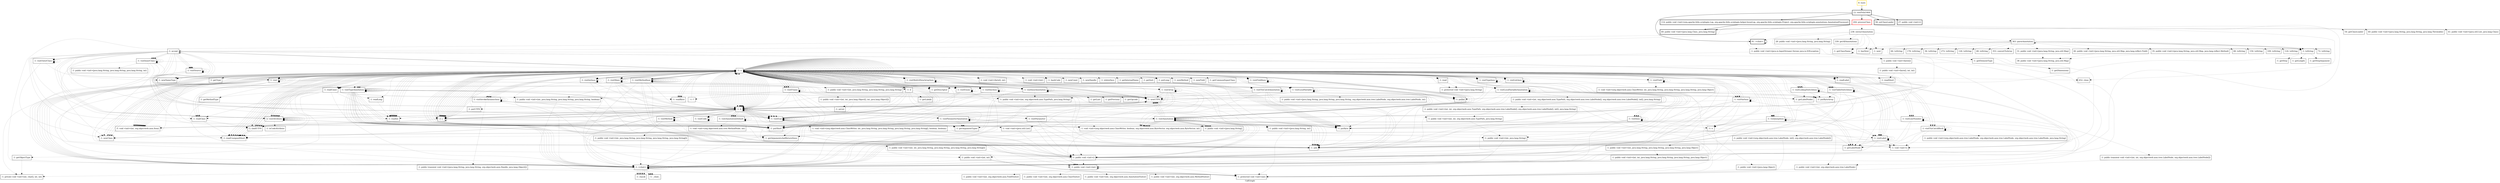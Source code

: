 digraph "CallGraph" {
    label="CallGraph";
node [shape=box];
"8: main" [color=gold] [style=bold]
"204: processClass" [color=red] [style=bold]
"12: testFelix5464" [style=bold]
"91: <clinit>" [style=bold]
"114: public void <init>(org.apache.felix.scrplugin.Log, org.apache.felix.scrplugin.helper.IssueLog, org.apache.felix.scrplugin.Project, org.apache.felix.scrplugin.annotations.AnnotationProcessor)" [style=bold]
"58: setClassLoader" [style=bold]
"27: public void <init>()" [style=bold]
"40: public void <init>(java.lang.String, java.lang.String, java.lang.Throwable)"
"41: public void <init>(java.util.List, java.lang.Class)"
"49: public void <init>(java.lang.Class, java.lang.String)" [style=bold]
"238: extractAnnotation"
"-1: accept"
"-1: public void <init>()"
"652: close"
"-1: public void <init>(java.io.InputStream) throws java.io.IOException"
"54: getClassLoader"
"-1: <clinit>"
"-1: <clinit>"
"28: public void <init>(java.lang.String, java.lang.String)"
"-1: hasNext"
"-1: next"
"-1: getClassName"
"363: parseAnnotation"
"339: getAllAnnotations"
"-1: getArgumentTypes"
"-1: accept"
"-1: public void <init>(int)"
"-1: a"
"-1: public void <init>(byte[])"
"-1: class$"
"-1: private void <init>(int, char[], int, int)"
"-1: _clinit_"
"-1: getDimensions"
"-1: getElementType"
"-1: add"
"31: public void <init>(java.lang.String, java.util.Map)"
"40: public void <init>(java.lang.String, java.util.Map, java.lang.reflect.Field)"
"35: public void <init>(java.lang.String, java.util.Map, java.lang.reflect.Method)"
"68: toString"
"150: toString"
"109: toString"
"124: toString"
"-1: toString"
"72: toString"
"-1: toString"
"66: toString"
"-1: toString"
"178: toString"
"36: toString"
"272: toString"
"126: toString"
"48: toString"
"-1: toString"
"353: convertToArray"
"-1: a"
"-1: visitEnd"
"-1: visitEnd"
"-1: visitEnd"
"-1: visitInnerClass"
"-1: visitInnerClass"
"-1: visitInnerClass"
"-1: visitAttribute"
"-1: visitAttribute"
"-1: visitAttribute"
"-1: visitTypeAnnotation"
"-1: visitTypeAnnotation"
"-1: visitTypeAnnotation"
"-1: visitAnnotation"
"-1: visitAnnotation"
"-1: visitAnnotation"
"-1: visitOuterClass"
"-1: visitOuterClass"
"-1: visitOuterClass"
"-1: visitSource"
"-1: visitSource"
"-1: visitSource"
"-1: visit"
"-1: visit"
"-1: b"
"-1: readUnsignedShort"
"-1: a"
"-1: readUTF8"
"-1: readClass"
"-1: a"
"-1: a"
"-1: readInt"
"-1: a"
"-1: a"
"-1: a"
"-1: void <init>()"
"-1: public void <init>(int)"
"-1: public void <init>(byte[], int, int)"
"38: public void <init>(java.lang.String, java.util.Map)"
"-1: getDescriptor"
"-1: getStepArgument"
"-1: getStep"
"-1: getLength"
"-1: public void <init>(java.lang.String, java.lang.String, java.lang.String, int)"
"-1: public void <init>()"
"-1: putShort"
"-1: newUTF8"
"-1: newClass"
"-1: a"
"-1: <clinit>"
"-1: public void <init>(int, org.objectweb.asm.TypePath, java.lang.String)"
"-1: <clinit>"
"-1: a"
"-1: void <init>(org.objectweb.asm.ClassWriter, boolean, org.objectweb.asm.ByteVector, org.objectweb.asm.ByteVector, int)"
"-1: public void <init>(java.lang.String)"
"-1: newNameType"
"-1: c"
"-1: visitEnd"
"-1: visitEnd"
"-1: visitEnd"
"-1: visitEnd"
"-1: visitEnd"
"-1: visitEnd"
"-1: visitCode"
"-1: visitCode"
"-1: visitCode"
"-1: visitAttribute"
"-1: visitAttribute"
"-1: visitAttribute"
"-1: visitTypeAnnotation"
"-1: visitTypeAnnotation"
"-1: visitTypeAnnotation"
"-1: visitAnnotation"
"-1: visitAnnotation"
"-1: visitAnnotation"
"-1: visitAnnotationDefault"
"-1: visitAnnotationDefault"
"-1: visitAnnotationDefault"
"-1: visitParameter"
"-1: visitParameter"
"-1: visitMethod"
"-1: visitMethod"
"-1: visitMethod"
"-1: a"
"-1: b"
"-1: a"
"-1: visitEnd"
"-1: visitEnd"
"-1: visitEnd"
"-1: visitAttribute"
"-1: visitAttribute"
"-1: visitAttribute"
"-1: visitTypeAnnotation"
"-1: visitTypeAnnotation"
"-1: visitTypeAnnotation"
"-1: visitAnnotation"
"-1: visitAnnotation"
"-1: visitAnnotation"
"-1: visitField"
"-1: visitField"
"-1: visitField"
"-1: readConst"
"-1: void <init>(byte[], int)"
"-1: readByte"
"-1: readLabel"
"-1: read"
"-1: protected void <init>(java.lang.String)"
"-1: public void <init>(int, org.objectweb.asm.ClassVisitor)"
"-1: readShort"
"-1: a"
"-1: a"
"-1: a"
"-1: void <init>(int, org.objectweb.asm.Item)"
"-1: putUTF8"
"-1: putByte"
"-1: b"
"-1: a"
"-1: b"
"-1: class$"
"-1: public void <init>(int, int, org.objectweb.asm.TypePath, java.lang.String)"
"-1: class$"
"-1: putByteArray"
"-1: putInt"
"-1: public void <init>(int)"
"-1: public void <init>(int, java.lang.String)"
"-1: a"
"-1: isCodeAttribute"
"-1: void <init>(java.util.List)"
"-1: void <init>(org.objectweb.asm.tree.MethodNode, int)"
"-1: public void <init>(java.lang.String, int)"
"-1: <clinit>"
"-1: public void <init>(int, java.lang.String, java.lang.String, java.lang.String, java.lang.String[])"
"-1: void <init>(org.objectweb.asm.ClassWriter, int, java.lang.String, java.lang.String, java.lang.String, java.lang.String[], boolean, boolean)"
"-1: <clinit>"
"-1: public void <init>()"
"-1: visitMaxs"
"-1: visitMaxs"
"-1: visitMaxs"
"-1: visitLocalVariableAnnotation"
"-1: visitLocalVariableAnnotation"
"-1: visitLocalVariableAnnotation"
"-1: visitLocalVariable"
"-1: visitLocalVariable"
"-1: visitLocalVariable"
"-1: visitLabel"
"-1: visitLabel"
"-1: visitLabel"
"-1: visitInsnAnnotation"
"-1: visitInsnAnnotation"
"-1: visitInsnAnnotation"
"-1: visitMultiANewArrayInsn"
"-1: visitMultiANewArrayInsn"
"-1: visitMultiANewArrayInsn"
"-1: visitIincInsn"
"-1: visitIincInsn"
"-1: visitIincInsn"
"-1: visitTypeInsn"
"-1: visitTypeInsn"
"-1: visitTypeInsn"
"-1: visitInvokeDynamicInsn"
"-1: visitInvokeDynamicInsn"
"-1: visitInvokeDynamicInsn"
"-1: visitMethodInsn"
"-1: visitMethodInsn"
"-1: visitMethodInsn"
"-1: visitFieldInsn"
"-1: visitFieldInsn"
"-1: visitFieldInsn"
"-1: visitLdcInsn"
"-1: visitLdcInsn"
"-1: visitLdcInsn"
"-1: visitIntInsn"
"-1: visitIntInsn"
"-1: visitIntInsn"
"-1: visitVarInsn"
"-1: visitVarInsn"
"-1: visitVarInsn"
"-1: visitLookupSwitchInsn"
"-1: visitLookupSwitchInsn"
"-1: visitLookupSwitchInsn"
"-1: visitTableSwitchInsn"
"-1: visitTableSwitchInsn"
"-1: visitTableSwitchInsn"
"-1: visitJumpInsn"
"-1: visitJumpInsn"
"-1: visitJumpInsn"
"-1: visitInsn"
"-1: visitInsn"
"-1: visitInsn"
"-1: visitFrame"
"-1: visitFrame"
"-1: visitFrame"
"-1: visitLineNumber"
"-1: visitLineNumber"
"-1: visitLineNumber"
"-1: visitTryCatchBlock"
"-1: visitTryCatchBlock"
"-1: visitTryCatchBlock"
"-1: a"
"-1: a"
"-1: a"
"-1: visitParameterAnnotation"
"-1: visitParameterAnnotation"
"-1: visitParameterAnnotation"
"-1: visitArray"
"-1: visitArray"
"-1: visitArray"
"-1: visit"
"-1: visit"
"-1: visit"
"-1: visitAnnotation"
"-1: visitAnnotation"
"-1: visitAnnotation"
"-1: visitEnum"
"-1: visitEnum"
"-1: visitEnum"
"-1: readLong"
"-1: getType"
"-1: <clinit>"
"-1: public void <init>(int, java.lang.String, java.lang.String, java.lang.String, java.lang.Object)"
"-1: void <init>(org.objectweb.asm.ClassWriter, int, java.lang.String, java.lang.String, java.lang.String, java.lang.Object)"
"-1: public void <init>(int, java.lang.String, java.lang.String, java.lang.String, boolean)"
"-1: getObjectType"
"-1: getMethodType"
"-1: a"
"-1: public void <init>(int, org.objectweb.asm.AnnotationVisitor)"
"-1: a"
"-1: class$"
"-1: public void <init>(int, int, java.lang.String, java.lang.String, java.lang.String, java.lang.String[])"
"-1: public void <init>(int)"
"-1: getArgumentsAndReturnSizes"
"-1: _clinit_"
"-1: b"
"-1: void <init>()"
"-1: c"
"-1: a"
"-1: a"
"-1: a"
"-1: b"
"-1: a"
"-1: b"
"-1: d"
"-1: a"
"-1: getLabelNodes"
"-1: public void <init>(int, org.objectweb.asm.TypePath, org.objectweb.asm.tree.LabelNode[], org.objectweb.asm.tree.LabelNode[], int[], java.lang.String)"
"-1: getLabelNode"
"-1: public void <init>(java.lang.String, java.lang.String, java.lang.String, org.objectweb.asm.tree.LabelNode, org.objectweb.asm.tree.LabelNode, int)"
"-1: <clinit>"
"-1: void <init>()"
"-1: a"
"-1: a"
"-1: add"
"-1: getPrevious"
"-1: getOpcode"
"-1: getLast"
"-1: a"
"-1: public void <init>(java.lang.String, int)"
"-1: a"
"-1: public void <init>(int, int)"
"-1: public void <init>(int, java.lang.String)"
"-1: a"
"-1: public transient void <init>(java.lang.String, java.lang.String, org.objectweb.asm.Handle, java.lang.Object[])"
"-1: visitMethodInsn"
"-1: visitMethodInsn"
"-1: a"
"-1: public void <init>(int, java.lang.String, java.lang.String, java.lang.String, boolean)"
"-1: a"
"-1: public void <init>(int, java.lang.String, java.lang.String, java.lang.String)"
"-1: a"
"-1: public void <init>(java.lang.Object)"
"-1: public void <init>(int, int)"
"-1: e"
"-1: public void <init>(int, int)"
"-1: a"
"-1: a"
"-1: public void <init>(org.objectweb.asm.tree.LabelNode, int[], org.objectweb.asm.tree.LabelNode[])"
"-1: public transient void <init>(int, int, org.objectweb.asm.tree.LabelNode, org.objectweb.asm.tree.LabelNode[])"
"-1: public void <init>(int, org.objectweb.asm.tree.LabelNode)"
"-1: public void <init>(int)"
"-1: a"
"-1: a"
"-1: f"
"-1: getLabelNodes"
"-1: public void <init>(int, int, java.lang.Object[], int, java.lang.Object[])"
"-1: public void <init>(int, org.objectweb.asm.tree.LabelNode)"
"-1: void <init>()"
"-1: public void <init>(org.objectweb.asm.tree.LabelNode, org.objectweb.asm.tree.LabelNode, org.objectweb.asm.tree.LabelNode, java.lang.String)"
"-1: a"
"-1: <clinit>"
"-1: visitTryCatchAnnotation"
"-1: visitTryCatchAnnotation"
"-1: visitTryCatchAnnotation"
"-1: a"
"-1: a"
"-1: a"
"-1: a"
"-1: class$"
"-1: public void <init>(int, int, java.lang.String, java.lang.String, java.lang.String, java.lang.Object)"
"-1: public void <init>(int)"
"-1: public void <init>()"
"-1: public void <init>(int, org.objectweb.asm.MethodVisitor)"
"-1: a"
"-1: a"
"-1: a"
"-1: c"
"-1: a"
"-1: a"
"-1: b"
"-1: c"
"-1: getLabels"
"-1: public void <init>(int)"
"-1: c"
"-1: b"
"-1: a"
"-1: a"
"-1: a"
"-1: a"
"-1: public void <init>(int, int, org.objectweb.asm.TypePath, org.objectweb.asm.tree.LabelNode[], org.objectweb.asm.tree.LabelNode[], int[], java.lang.String)"
"-1: public void <init>()"
"-1: _clinit_"
"-1: a"
"-1: c"
"-1: b"
"-1: a"
"-1: a"
"-1: d"
"-1: a"
"-1: a"
"-1: protected void <init>(int)"
"-1: a"
"-1: a"
"-1: void <init>(int)"
"-1: hashCode"
"-1: hashCode"
"-1: newConst"
"-1: newHandle"
"-1: isInterface"
"-1: public void <init>(int, java.lang.String, java.lang.String, java.lang.String)"
"-1: getInternalName"
"-1: getSort"
"-1: a"
"-1: c"
"-1: b"
"-1: a"
"-1: asList"
"-1: a"
"-1: putLong"
"-1: a"
"-1: a"
"-1: a"
"-1: public void <init>(int, org.objectweb.asm.FieldVisitor)"
"-1: a"
"-1: a"
"-1: b"
"-1: newMethod"
"-1: newField"
"-1: getCommonSuperClass"
"8: main"->"12: testFelix5464";

"12: testFelix5464"->"91: <clinit>";

"12: testFelix5464"->"204: processClass";

"12: testFelix5464"->"114: public void <init>(org.apache.felix.scrplugin.Log, org.apache.felix.scrplugin.helper.IssueLog, org.apache.felix.scrplugin.Project, org.apache.felix.scrplugin.annotations.AnnotationProcessor)";

"12: testFelix5464"->"58: setClassLoader";

"12: testFelix5464"->"27: public void <init>()";

"91: <clinit>"->"91: <clinit>";

"204: processClass"->"40: public void <init>(java.lang.String, java.lang.String, java.lang.Throwable)" [style=dotted];

"204: processClass"->"41: public void <init>(java.util.List, java.lang.Class)" [style=dotted];

"204: processClass"->"49: public void <init>(java.lang.Class, java.lang.String)";

"204: processClass"->"238: extractAnnotation" [style=dotted];

"204: processClass"->"-1: accept" [style=dotted];

"204: processClass"->"-1: public void <init>()" [style=dotted];

"204: processClass"->"652: close" [style=dotted];

"204: processClass"->"-1: public void <init>(java.io.InputStream) throws java.io.IOException" [style=dotted];

"204: processClass"->"54: getClassLoader" [style=dotted];

"204: processClass"->"-1: <clinit>" [style=dotted];

"114: public void <init>(org.apache.felix.scrplugin.Log, org.apache.felix.scrplugin.helper.IssueLog, org.apache.felix.scrplugin.Project, org.apache.felix.scrplugin.annotations.AnnotationProcessor)"->"49: public void <init>(java.lang.Class, java.lang.String)";

"238: extractAnnotation"->"-1: <clinit>" [style=dotted];

"238: extractAnnotation"->"28: public void <init>(java.lang.String, java.lang.String)" [style=dotted];

"238: extractAnnotation"->"-1: hasNext" [style=dotted];

"238: extractAnnotation"->"-1: next" [style=dotted];

"238: extractAnnotation"->"-1: getClassName" [style=dotted];

"238: extractAnnotation"->"363: parseAnnotation" [style=dotted];

"238: extractAnnotation"->"339: getAllAnnotations" [style=dotted];

"238: extractAnnotation"->"91: <clinit>" [style=dotted];

"238: extractAnnotation"->"-1: getArgumentTypes" [style=dotted];

"-1: accept"->"-1: accept" [style=dotted];

"-1: public void <init>()"->"-1: <clinit>" [style=dotted];

"-1: public void <init>()"->"-1: public void <init>(int)" [style=dotted];

"-1: public void <init>(java.io.InputStream) throws java.io.IOException"->"-1: a" [style=dotted];

"-1: public void <init>(java.io.InputStream) throws java.io.IOException"->"-1: public void <init>(byte[])" [style=dotted];

"-1: <clinit>"->"-1: <clinit>" [style=dotted];

"-1: <clinit>"->"-1: class$" [style=dotted];

"-1: <clinit>"->"-1: <clinit>" [style=dotted];

"-1: <clinit>"->"-1: private void <init>(int, char[], int, int)" [style=dotted];

"-1: <clinit>"->"-1: _clinit_" [style=dotted];

"-1: getClassName"->"-1: getClassName" [style=dotted];

"-1: getClassName"->"-1: getDimensions" [style=dotted];

"-1: getClassName"->"-1: getElementType" [style=dotted];

"363: parseAnnotation"->"-1: add" [style=dotted];

"363: parseAnnotation"->"31: public void <init>(java.lang.String, java.util.Map)" [style=dotted];

"363: parseAnnotation"->"40: public void <init>(java.lang.String, java.util.Map, java.lang.reflect.Field)" [style=dotted];

"363: parseAnnotation"->"35: public void <init>(java.lang.String, java.util.Map, java.lang.reflect.Method)" [style=dotted];

"363: parseAnnotation"->"68: toString" [style=dotted];

"363: parseAnnotation"->"150: toString" [style=dotted];

"363: parseAnnotation"->"109: toString" [style=dotted];

"363: parseAnnotation"->"124: toString" [style=dotted];

"363: parseAnnotation"->"-1: toString" [style=dotted];

"363: parseAnnotation"->"72: toString" [style=dotted];

"363: parseAnnotation"->"-1: toString" [style=dotted];

"363: parseAnnotation"->"66: toString" [style=dotted];

"363: parseAnnotation"->"-1: toString" [style=dotted];

"363: parseAnnotation"->"178: toString" [style=dotted];

"363: parseAnnotation"->"36: toString" [style=dotted];

"363: parseAnnotation"->"272: toString" [style=dotted];

"363: parseAnnotation"->"126: toString" [style=dotted];

"363: parseAnnotation"->"48: toString" [style=dotted];

"363: parseAnnotation"->"-1: toString" [style=dotted];

"363: parseAnnotation"->"353: convertToArray" [style=dotted];

"363: parseAnnotation"->"363: parseAnnotation" [style=dotted];

"363: parseAnnotation"->"-1: hasNext" [style=dotted];

"363: parseAnnotation"->"-1: next" [style=dotted];

"363: parseAnnotation"->"-1: getClassName" [style=dotted];

"-1: getArgumentTypes"->"-1: <clinit>" [style=dotted];

"-1: getArgumentTypes"->"-1: a" [style=dotted];

"-1: accept"->"-1: visitEnd" [style=dotted];

"-1: accept"->"-1: visitEnd" [style=dotted];

"-1: accept"->"-1: visitEnd" [style=dotted];

"-1: accept"->"-1: visitInnerClass" [style=dotted];

"-1: accept"->"-1: visitInnerClass" [style=dotted];

"-1: accept"->"-1: visitInnerClass" [style=dotted];

"-1: accept"->"-1: visitAttribute" [style=dotted];

"-1: accept"->"-1: visitAttribute" [style=dotted];

"-1: accept"->"-1: visitAttribute" [style=dotted];

"-1: accept"->"-1: visitTypeAnnotation" [style=dotted];

"-1: accept"->"-1: visitTypeAnnotation" [style=dotted];

"-1: accept"->"-1: visitTypeAnnotation" [style=dotted];

"-1: accept"->"-1: visitAnnotation" [style=dotted];

"-1: accept"->"-1: visitAnnotation" [style=dotted];

"-1: accept"->"-1: visitAnnotation" [style=dotted];

"-1: accept"->"-1: visitOuterClass" [style=dotted];

"-1: accept"->"-1: visitOuterClass" [style=dotted];

"-1: accept"->"-1: visitOuterClass" [style=dotted];

"-1: accept"->"-1: visitSource" [style=dotted];

"-1: accept"->"-1: visitSource" [style=dotted];

"-1: accept"->"-1: visitSource" [style=dotted];

"-1: accept"->"-1: visit" [style=dotted];

"-1: accept"->"-1: visit" [style=dotted];

"-1: accept"->"-1: b" [style=dotted];

"-1: accept"->"-1: readUnsignedShort" [style=dotted];

"-1: accept"->"-1: a" [style=dotted];

"-1: accept"->"-1: readUTF8" [style=dotted];

"-1: accept"->"-1: readClass" [style=dotted];

"-1: accept"->"-1: a" [style=dotted];

"-1: accept"->"-1: a" [style=dotted];

"-1: accept"->"-1: readInt" [style=dotted];

"-1: accept"->"-1: a" [style=dotted];

"-1: accept"->"-1: a" [style=dotted];

"-1: accept"->"-1: a" [style=dotted];

"-1: accept"->"-1: void <init>()" [style=dotted];

"-1: public void <init>(int)"->"-1: public void <init>(int)" [style=dotted];

"-1: a"->"652: close" [style=dotted];

"-1: public void <init>(byte[])"->"-1: public void <init>(byte[], int, int)" [style=dotted];

"-1: getElementType"->"-1: <clinit>" [style=dotted];

"-1: getElementType"->"-1: getDimensions" [style=dotted];

"-1: getElementType"->"-1: a" [style=dotted];

"31: public void <init>(java.lang.String, java.util.Map)"->"38: public void <init>(java.lang.String, java.util.Map)" [style=dotted];

"40: public void <init>(java.lang.String, java.util.Map, java.lang.reflect.Field)"->"38: public void <init>(java.lang.String, java.util.Map)" [style=dotted];

"35: public void <init>(java.lang.String, java.util.Map, java.lang.reflect.Method)"->"38: public void <init>(java.lang.String, java.util.Map)" [style=dotted];

"-1: toString"->"-1: getDescriptor" [style=dotted];

"-1: toString"->"-1: getStepArgument" [style=dotted];

"-1: toString"->"-1: getStep" [style=dotted];

"-1: toString"->"-1: getLength" [style=dotted];

"-1: a"->"-1: <clinit>" [style=dotted];

"-1: a"->"-1: private void <init>(int, char[], int, int)" [style=dotted];

"-1: visitEnd"->"-1: visitEnd" [style=dotted];

"-1: visitEnd"->"-1: visitEnd" [style=dotted];

"-1: visitEnd"->"-1: visitEnd" [style=dotted];

"-1: visitInnerClass"->"-1: public void <init>(java.lang.String, java.lang.String, java.lang.String, int)" [style=dotted];

"-1: visitInnerClass"->"-1: add" [style=dotted];

"-1: visitInnerClass"->"-1: visitInnerClass" [style=dotted];

"-1: visitInnerClass"->"-1: visitInnerClass" [style=dotted];

"-1: visitInnerClass"->"-1: visitInnerClass" [style=dotted];

"-1: visitInnerClass"->"-1: public void <init>()" [style=dotted];

"-1: visitInnerClass"->"-1: putShort" [style=dotted];

"-1: visitInnerClass"->"-1: newUTF8" [style=dotted];

"-1: visitInnerClass"->"-1: newClass" [style=dotted];

"-1: visitInnerClass"->"-1: a" [style=dotted];

"-1: visitAttribute"->"-1: add" [style=dotted];

"-1: visitAttribute"->"-1: visitAttribute" [style=dotted];

"-1: visitAttribute"->"-1: visitAttribute" [style=dotted];

"-1: visitAttribute"->"-1: visitAttribute" [style=dotted];

"-1: visitTypeAnnotation"->"-1: <clinit>" [style=dotted];

"-1: visitTypeAnnotation"->"-1: add" [style=dotted];

"-1: visitTypeAnnotation"->"-1: public void <init>(int, org.objectweb.asm.TypePath, java.lang.String)" [style=dotted];

"-1: visitTypeAnnotation"->"-1: <clinit>" [style=dotted];

"-1: visitTypeAnnotation"->"-1: visitTypeAnnotation" [style=dotted];

"-1: visitTypeAnnotation"->"-1: visitTypeAnnotation" [style=dotted];

"-1: visitTypeAnnotation"->"-1: visitTypeAnnotation" [style=dotted];

"-1: visitTypeAnnotation"->"-1: a" [style=dotted];

"-1: visitTypeAnnotation"->"-1: void <init>(org.objectweb.asm.ClassWriter, boolean, org.objectweb.asm.ByteVector, org.objectweb.asm.ByteVector, int)" [style=dotted];

"-1: visitTypeAnnotation"->"-1: putShort" [style=dotted];

"-1: visitTypeAnnotation"->"-1: newUTF8" [style=dotted];

"-1: visitTypeAnnotation"->"-1: public void <init>()" [style=dotted];

"-1: visitAnnotation"->"-1: <clinit>" [style=dotted];

"-1: visitAnnotation"->"-1: add" [style=dotted];

"-1: visitAnnotation"->"-1: public void <init>(java.lang.String)" [style=dotted];

"-1: visitAnnotation"->"-1: visitAnnotation" [style=dotted];

"-1: visitAnnotation"->"-1: visitAnnotation" [style=dotted];

"-1: visitAnnotation"->"-1: visitAnnotation" [style=dotted];

"-1: visitAnnotation"->"-1: public void <init>()" [style=dotted];

"-1: visitAnnotation"->"-1: void <init>(org.objectweb.asm.ClassWriter, boolean, org.objectweb.asm.ByteVector, org.objectweb.asm.ByteVector, int)" [style=dotted];

"-1: visitAnnotation"->"-1: putShort" [style=dotted];

"-1: visitAnnotation"->"-1: newUTF8" [style=dotted];

"-1: visitOuterClass"->"-1: visitOuterClass" [style=dotted];

"-1: visitOuterClass"->"-1: visitOuterClass" [style=dotted];

"-1: visitOuterClass"->"-1: visitOuterClass" [style=dotted];

"-1: visitOuterClass"->"-1: newClass" [style=dotted];

"-1: visitOuterClass"->"-1: newNameType" [style=dotted];

"-1: visitSource"->"-1: visitSource" [style=dotted];

"-1: visitSource"->"-1: visitSource" [style=dotted];

"-1: visitSource"->"-1: visitSource" [style=dotted];

"-1: visitSource"->"-1: newUTF8" [style=dotted];

"-1: visitSource"->"-1: c" [style=dotted];

"-1: visitSource"->"-1: public void <init>()" [style=dotted];

"-1: visit"->"-1: newClass" [style=dotted];

"-1: visit"->"-1: newUTF8" [style=dotted];

"-1: b"->"-1: visitEnd" [style=dotted];

"-1: b"->"-1: visitEnd" [style=dotted];

"-1: b"->"-1: visitEnd" [style=dotted];

"-1: b"->"-1: visitEnd" [style=dotted];

"-1: b"->"-1: visitEnd" [style=dotted];

"-1: b"->"-1: visitEnd" [style=dotted];

"-1: b"->"-1: visitCode" [style=dotted];

"-1: b"->"-1: visitCode" [style=dotted];

"-1: b"->"-1: visitCode" [style=dotted];

"-1: b"->"-1: visitAttribute" [style=dotted];

"-1: b"->"-1: visitAttribute" [style=dotted];

"-1: b"->"-1: visitAttribute" [style=dotted];

"-1: b"->"-1: visitTypeAnnotation" [style=dotted];

"-1: b"->"-1: visitTypeAnnotation" [style=dotted];

"-1: b"->"-1: visitTypeAnnotation" [style=dotted];

"-1: b"->"-1: visitAnnotation" [style=dotted];

"-1: b"->"-1: visitAnnotation" [style=dotted];

"-1: b"->"-1: visitAnnotation" [style=dotted];

"-1: b"->"-1: visitAnnotationDefault" [style=dotted];

"-1: b"->"-1: visitAnnotationDefault" [style=dotted];

"-1: b"->"-1: visitAnnotationDefault" [style=dotted];

"-1: b"->"-1: visitParameter" [style=dotted];

"-1: b"->"-1: visitParameter" [style=dotted];

"-1: b"->"-1: visitMethod" [style=dotted];

"-1: b"->"-1: visitMethod" [style=dotted];

"-1: b"->"-1: visitMethod" [style=dotted];

"-1: b"->"-1: a" [style=dotted];

"-1: b"->"-1: b" [style=dotted];

"-1: b"->"-1: a" [style=dotted];

"-1: b"->"-1: readUTF8" [style=dotted];

"-1: b"->"-1: a" [style=dotted];

"-1: b"->"-1: readUnsignedShort" [style=dotted];

"-1: b"->"-1: a" [style=dotted];

"-1: b"->"-1: readInt" [style=dotted];

"-1: b"->"-1: a" [style=dotted];

"-1: b"->"-1: readClass" [style=dotted];

"-1: a"->"-1: readUnsignedShort" [style=dotted];

"-1: a"->"-1: visitEnd" [style=dotted];

"-1: a"->"-1: visitEnd" [style=dotted];

"-1: a"->"-1: visitEnd" [style=dotted];

"-1: a"->"-1: visitAttribute" [style=dotted];

"-1: a"->"-1: visitAttribute" [style=dotted];

"-1: a"->"-1: visitAttribute" [style=dotted];

"-1: a"->"-1: visitTypeAnnotation" [style=dotted];

"-1: a"->"-1: visitTypeAnnotation" [style=dotted];

"-1: a"->"-1: visitTypeAnnotation" [style=dotted];

"-1: a"->"-1: visitAnnotation" [style=dotted];

"-1: a"->"-1: visitAnnotation" [style=dotted];

"-1: a"->"-1: visitAnnotation" [style=dotted];

"-1: a"->"-1: visitField" [style=dotted];

"-1: a"->"-1: visitField" [style=dotted];

"-1: a"->"-1: visitField" [style=dotted];

"-1: a"->"-1: a" [style=dotted];

"-1: a"->"-1: readUTF8" [style=dotted];

"-1: a"->"-1: a" [style=dotted];

"-1: a"->"-1: readInt" [style=dotted];

"-1: a"->"-1: a" [style=dotted];

"-1: a"->"-1: readConst" [style=dotted];

"-1: readUTF8"->"-1: readUnsignedShort" [style=dotted];

"-1: readUTF8"->"-1: a" [style=dotted];

"-1: readClass"->"-1: readUnsignedShort" [style=dotted];

"-1: readClass"->"-1: readUTF8" [style=dotted];

"-1: a"->"-1: readUnsignedShort" [style=dotted];

"-1: a"->"-1: visitEnd" [style=dotted];

"-1: a"->"-1: visitEnd" [style=dotted];

"-1: a"->"-1: a" [style=dotted];

"-1: a"->"-1: readUTF8" [style=dotted];

"-1: a"->"-1: readInt" [style=dotted];

"-1: a"->"-1: void <init>(byte[], int)" [style=dotted];

"-1: a"->"-1: readByte" [style=dotted];

"-1: a"->"-1: readUnsignedShort" [style=dotted];

"-1: a"->"-1: readLabel" [style=dotted];

"-1: a"->"-1: read" [style=dotted];

"-1: a"->"-1: protected void <init>(java.lang.String)" [style=dotted];

"-1: a"->"-1: readUnsignedShort" [style=dotted];

"-1: a"->"-1: readInt" [style=dotted];

"-1: public void <init>(int)"->"-1: public void <init>(int, org.objectweb.asm.ClassVisitor)" [style=dotted];

"-1: public void <init>(byte[], int, int)"->"-1: readUnsignedShort" [style=dotted];

"-1: public void <init>(byte[], int, int)"->"-1: readShort" [style=dotted];

"-1: getDescriptor"->"-1: a" [style=dotted];

"-1: putShort"->"-1: a" [style=dotted];

"-1: newUTF8"->"-1: a" [style=dotted];

"-1: newUTF8"->"-1: void <init>(int, org.objectweb.asm.Item)" [style=dotted];

"-1: newUTF8"->"-1: putUTF8" [style=dotted];

"-1: newUTF8"->"-1: putByte" [style=dotted];

"-1: newUTF8"->"-1: b" [style=dotted];

"-1: newUTF8"->"-1: a" [style=dotted];

"-1: newClass"->"-1: a" [style=dotted];

"-1: a"->"-1: a" [style=dotted];

"-1: a"->"-1: void <init>(int, org.objectweb.asm.Item)" [style=dotted];

"-1: a"->"-1: b" [style=dotted];

"-1: a"->"-1: b" [style=dotted];

"-1: a"->"-1: newUTF8" [style=dotted];

"-1: a"->"-1: a" [style=dotted];

"-1: <clinit>"->"-1: <clinit>" [style=dotted];

"-1: <clinit>"->"-1: <clinit>" [style=dotted];

"-1: <clinit>"->"-1: class$" [style=dotted];

"-1: public void <init>(int, org.objectweb.asm.TypePath, java.lang.String)"->"-1: <clinit>" [style=dotted];

"-1: public void <init>(int, org.objectweb.asm.TypePath, java.lang.String)"->"-1: public void <init>(int, int, org.objectweb.asm.TypePath, java.lang.String)" [style=dotted];

"-1: public void <init>(int, org.objectweb.asm.TypePath, java.lang.String)"->"-1: <clinit>" [style=dotted];

"-1: <clinit>"->"-1: <clinit>" [style=dotted];

"-1: <clinit>"->"-1: class$" [style=dotted];

"-1: a"->"-1: putShort" [style=dotted];

"-1: a"->"-1: putByteArray" [style=dotted];

"-1: a"->"-1: putByte" [style=dotted];

"-1: a"->"-1: b" [style=dotted];

"-1: a"->"-1: putInt" [style=dotted];

"-1: void <init>(org.objectweb.asm.ClassWriter, boolean, org.objectweb.asm.ByteVector, org.objectweb.asm.ByteVector, int)"->"-1: public void <init>(int)" [style=dotted];

"-1: public void <init>(java.lang.String)"->"-1: <clinit>" [style=dotted];

"-1: public void <init>(java.lang.String)"->"-1: public void <init>(int, java.lang.String)" [style=dotted];

"-1: newNameType"->"-1: a" [style=dotted];

"-1: c"->"-1: a" [style=dotted];

"-1: visitEnd"->"-1: visitEnd" [style=dotted];

"-1: visitEnd"->"-1: visitEnd" [style=dotted];

"-1: visitEnd"->"-1: visitEnd" [style=dotted];

"-1: visitEnd"->"-1: visitEnd" [style=dotted];

"-1: visitEnd"->"-1: visitEnd" [style=dotted];

"-1: visitEnd"->"-1: visitEnd" [style=dotted];

"-1: visitCode"->"-1: visitCode" [style=dotted];

"-1: visitCode"->"-1: visitCode" [style=dotted];

"-1: visitCode"->"-1: visitCode" [style=dotted];

"-1: visitAttribute"->"-1: visitAttribute" [style=dotted];

"-1: visitAttribute"->"-1: visitAttribute" [style=dotted];

"-1: visitAttribute"->"-1: visitAttribute" [style=dotted];

"-1: visitAttribute"->"-1: isCodeAttribute" [style=dotted];

"-1: visitAttribute"->"-1: add" [style=dotted];

"-1: visitTypeAnnotation"->"-1: visitTypeAnnotation" [style=dotted];

"-1: visitTypeAnnotation"->"-1: visitTypeAnnotation" [style=dotted];

"-1: visitTypeAnnotation"->"-1: visitTypeAnnotation" [style=dotted];

"-1: visitTypeAnnotation"->"-1: a" [style=dotted];

"-1: visitTypeAnnotation"->"-1: void <init>(org.objectweb.asm.ClassWriter, boolean, org.objectweb.asm.ByteVector, org.objectweb.asm.ByteVector, int)" [style=dotted];

"-1: visitTypeAnnotation"->"-1: putShort" [style=dotted];

"-1: visitTypeAnnotation"->"-1: newUTF8" [style=dotted];

"-1: visitTypeAnnotation"->"-1: public void <init>()" [style=dotted];

"-1: visitTypeAnnotation"->"-1: <clinit>" [style=dotted];

"-1: visitTypeAnnotation"->"-1: add" [style=dotted];

"-1: visitTypeAnnotation"->"-1: public void <init>(int, org.objectweb.asm.TypePath, java.lang.String)" [style=dotted];

"-1: visitTypeAnnotation"->"-1: <clinit>" [style=dotted];

"-1: visitAnnotation"->"-1: visitAnnotation" [style=dotted];

"-1: visitAnnotation"->"-1: visitAnnotation" [style=dotted];

"-1: visitAnnotation"->"-1: visitAnnotation" [style=dotted];

"-1: visitAnnotation"->"-1: public void <init>()" [style=dotted];

"-1: visitAnnotation"->"-1: void <init>(org.objectweb.asm.ClassWriter, boolean, org.objectweb.asm.ByteVector, org.objectweb.asm.ByteVector, int)" [style=dotted];

"-1: visitAnnotation"->"-1: putShort" [style=dotted];

"-1: visitAnnotation"->"-1: newUTF8" [style=dotted];

"-1: visitAnnotation"->"-1: <clinit>" [style=dotted];

"-1: visitAnnotation"->"-1: add" [style=dotted];

"-1: visitAnnotation"->"-1: public void <init>(java.lang.String)" [style=dotted];

"-1: visitAnnotationDefault"->"-1: visitAnnotationDefault" [style=dotted];

"-1: visitAnnotationDefault"->"-1: visitAnnotationDefault" [style=dotted];

"-1: visitAnnotationDefault"->"-1: visitAnnotationDefault" [style=dotted];

"-1: visitAnnotationDefault"->"-1: public void <init>()" [style=dotted];

"-1: visitAnnotationDefault"->"-1: void <init>(org.objectweb.asm.ClassWriter, boolean, org.objectweb.asm.ByteVector, org.objectweb.asm.ByteVector, int)" [style=dotted];

"-1: visitAnnotationDefault"->"-1: <clinit>" [style=dotted];

"-1: visitAnnotationDefault"->"-1: void <init>(java.util.List)" [style=dotted];

"-1: visitAnnotationDefault"->"-1: void <init>(org.objectweb.asm.tree.MethodNode, int)" [style=dotted];

"-1: visitParameter"->"-1: add" [style=dotted];

"-1: visitParameter"->"-1: public void <init>(java.lang.String, int)" [style=dotted];

"-1: visitParameter"->"-1: public void <init>()" [style=dotted];

"-1: visitParameter"->"-1: putShort" [style=dotted];

"-1: visitParameter"->"-1: newUTF8" [style=dotted];

"-1: visitMethod"->"-1: <clinit>" [style=dotted];

"-1: visitMethod"->"-1: add" [style=dotted];

"-1: visitMethod"->"-1: public void <init>(int, java.lang.String, java.lang.String, java.lang.String, java.lang.String[])" [style=dotted];

"-1: visitMethod"->"-1: visitMethod" [style=dotted];

"-1: visitMethod"->"-1: visitMethod" [style=dotted];

"-1: visitMethod"->"-1: visitMethod" [style=dotted];

"-1: visitMethod"->"-1: void <init>(org.objectweb.asm.ClassWriter, int, java.lang.String, java.lang.String, java.lang.String, java.lang.String[], boolean, boolean)" [style=dotted];

"-1: a"->"-1: <clinit>" [style=dotted];

"-1: a"->"-1: read" [style=dotted];

"-1: a"->"-1: public void <init>()" [style=dotted];

"-1: a"->"-1: visitMaxs" [style=dotted];

"-1: a"->"-1: visitMaxs" [style=dotted];

"-1: a"->"-1: visitMaxs" [style=dotted];

"-1: a"->"-1: visitAttribute" [style=dotted];

"-1: a"->"-1: visitAttribute" [style=dotted];

"-1: a"->"-1: visitAttribute" [style=dotted];

"-1: a"->"-1: visitLocalVariableAnnotation" [style=dotted];

"-1: a"->"-1: visitLocalVariableAnnotation" [style=dotted];

"-1: a"->"-1: visitLocalVariableAnnotation" [style=dotted];

"-1: a"->"-1: visitLocalVariable" [style=dotted];

"-1: a"->"-1: visitLocalVariable" [style=dotted];

"-1: a"->"-1: visitLocalVariable" [style=dotted];

"-1: a"->"-1: visitLabel" [style=dotted];

"-1: a"->"-1: visitLabel" [style=dotted];

"-1: a"->"-1: visitLabel" [style=dotted];

"-1: a"->"-1: visitInsnAnnotation" [style=dotted];

"-1: a"->"-1: visitInsnAnnotation" [style=dotted];

"-1: a"->"-1: visitInsnAnnotation" [style=dotted];

"-1: a"->"-1: visitMultiANewArrayInsn" [style=dotted];

"-1: a"->"-1: visitMultiANewArrayInsn" [style=dotted];

"-1: a"->"-1: visitMultiANewArrayInsn" [style=dotted];

"-1: a"->"-1: visitIincInsn" [style=dotted];

"-1: a"->"-1: visitIincInsn" [style=dotted];

"-1: a"->"-1: visitIincInsn" [style=dotted];

"-1: a"->"-1: visitTypeInsn" [style=dotted];

"-1: a"->"-1: visitTypeInsn" [style=dotted];

"-1: a"->"-1: visitTypeInsn" [style=dotted];

"-1: a"->"-1: visitInvokeDynamicInsn" [style=dotted];

"-1: a"->"-1: visitInvokeDynamicInsn" [style=dotted];

"-1: a"->"-1: visitInvokeDynamicInsn" [style=dotted];

"-1: a"->"-1: visitMethodInsn" [style=dotted];

"-1: a"->"-1: visitMethodInsn" [style=dotted];

"-1: a"->"-1: visitMethodInsn" [style=dotted];

"-1: a"->"-1: visitFieldInsn" [style=dotted];

"-1: a"->"-1: visitFieldInsn" [style=dotted];

"-1: a"->"-1: visitFieldInsn" [style=dotted];

"-1: a"->"-1: visitLdcInsn" [style=dotted];

"-1: a"->"-1: visitLdcInsn" [style=dotted];

"-1: a"->"-1: visitLdcInsn" [style=dotted];

"-1: a"->"-1: visitIntInsn" [style=dotted];

"-1: a"->"-1: visitIntInsn" [style=dotted];

"-1: a"->"-1: visitIntInsn" [style=dotted];

"-1: a"->"-1: visitVarInsn" [style=dotted];

"-1: a"->"-1: visitVarInsn" [style=dotted];

"-1: a"->"-1: visitVarInsn" [style=dotted];

"-1: a"->"-1: visitLookupSwitchInsn" [style=dotted];

"-1: a"->"-1: visitLookupSwitchInsn" [style=dotted];

"-1: a"->"-1: visitLookupSwitchInsn" [style=dotted];

"-1: a"->"-1: visitTableSwitchInsn" [style=dotted];

"-1: a"->"-1: visitTableSwitchInsn" [style=dotted];

"-1: a"->"-1: visitTableSwitchInsn" [style=dotted];

"-1: a"->"-1: visitJumpInsn" [style=dotted];

"-1: a"->"-1: visitJumpInsn" [style=dotted];

"-1: a"->"-1: visitJumpInsn" [style=dotted];

"-1: a"->"-1: visitInsn" [style=dotted];

"-1: a"->"-1: visitInsn" [style=dotted];

"-1: a"->"-1: visitInsn" [style=dotted];

"-1: a"->"-1: visitFrame" [style=dotted];

"-1: a"->"-1: visitFrame" [style=dotted];

"-1: a"->"-1: visitFrame" [style=dotted];

"-1: a"->"-1: visitLineNumber" [style=dotted];

"-1: a"->"-1: visitLineNumber" [style=dotted];

"-1: a"->"-1: visitLineNumber" [style=dotted];

"-1: a"->"-1: visitTryCatchBlock" [style=dotted];

"-1: a"->"-1: visitTryCatchBlock" [style=dotted];

"-1: a"->"-1: visitTryCatchBlock" [style=dotted];

"-1: a"->"-1: a" [style=dotted];

"-1: a"->"-1: readUTF8" [style=dotted];

"-1: a"->"-1: a" [style=dotted];

"-1: a"->"-1: readByte" [style=dotted];

"-1: a"->"-1: readUnsignedShort" [style=dotted];

"-1: a"->"-1: readClass" [style=dotted];

"-1: a"->"-1: readConst" [style=dotted];

"-1: a"->"-1: readShort" [style=dotted];

"-1: a"->"-1: readInt" [style=dotted];

"-1: a"->"-1: a" [style=dotted];

"-1: a"->"-1: readLabel" [style=dotted];

"-1: a"->"-1: a" [style=dotted];

"-1: a"->"-1: a" [style=dotted];

"-1: b"->"-1: <clinit>" [style=dotted];

"-1: b"->"-1: a" [style=dotted];

"-1: b"->"-1: readUTF8" [style=dotted];

"-1: b"->"-1: readUnsignedShort" [style=dotted];

"-1: b"->"-1: visitEnd" [style=dotted];

"-1: b"->"-1: visitEnd" [style=dotted];

"-1: b"->"-1: visitEnd" [style=dotted];

"-1: b"->"-1: visitParameterAnnotation" [style=dotted];

"-1: b"->"-1: visitParameterAnnotation" [style=dotted];

"-1: b"->"-1: visitParameterAnnotation" [style=dotted];

"-1: b"->"-1: getArgumentTypes" [style=dotted];

"-1: a"->"-1: visitArray" [style=dotted];

"-1: a"->"-1: visitArray" [style=dotted];

"-1: a"->"-1: visitArray" [style=dotted];

"-1: a"->"-1: visit" [style=dotted];

"-1: a"->"-1: visit" [style=dotted];

"-1: a"->"-1: visit" [style=dotted];

"-1: a"->"-1: visitAnnotation" [style=dotted];

"-1: a"->"-1: visitAnnotation" [style=dotted];

"-1: a"->"-1: visitAnnotation" [style=dotted];

"-1: a"->"-1: visitEnum" [style=dotted];

"-1: a"->"-1: visitEnum" [style=dotted];

"-1: a"->"-1: visitEnum" [style=dotted];

"-1: a"->"-1: a" [style=dotted];

"-1: a"->"-1: readLong" [style=dotted];

"-1: a"->"-1: readUnsignedShort" [style=dotted];

"-1: a"->"-1: readInt" [style=dotted];

"-1: a"->"-1: readUTF8" [style=dotted];

"-1: a"->"-1: readConst" [style=dotted];

"-1: a"->"-1: <clinit>" [style=dotted];

"-1: a"->"-1: getType" [style=dotted];

"-1: visitEnd"->"-1: visitEnd" [style=dotted];

"-1: visitEnd"->"-1: visitEnd" [style=dotted];

"-1: visitEnd"->"-1: visitEnd" [style=dotted];

"-1: visitAttribute"->"-1: visitAttribute" [style=dotted];

"-1: visitAttribute"->"-1: visitAttribute" [style=dotted];

"-1: visitAttribute"->"-1: visitAttribute" [style=dotted];

"-1: visitAttribute"->"-1: add" [style=dotted];

"-1: visitTypeAnnotation"->"-1: visitTypeAnnotation" [style=dotted];

"-1: visitTypeAnnotation"->"-1: visitTypeAnnotation" [style=dotted];

"-1: visitTypeAnnotation"->"-1: visitTypeAnnotation" [style=dotted];

"-1: visitTypeAnnotation"->"-1: <clinit>" [style=dotted];

"-1: visitTypeAnnotation"->"-1: add" [style=dotted];

"-1: visitTypeAnnotation"->"-1: public void <init>(int, org.objectweb.asm.TypePath, java.lang.String)" [style=dotted];

"-1: visitTypeAnnotation"->"-1: <clinit>" [style=dotted];

"-1: visitTypeAnnotation"->"-1: a" [style=dotted];

"-1: visitTypeAnnotation"->"-1: void <init>(org.objectweb.asm.ClassWriter, boolean, org.objectweb.asm.ByteVector, org.objectweb.asm.ByteVector, int)" [style=dotted];

"-1: visitTypeAnnotation"->"-1: putShort" [style=dotted];

"-1: visitTypeAnnotation"->"-1: newUTF8" [style=dotted];

"-1: visitTypeAnnotation"->"-1: public void <init>()" [style=dotted];

"-1: visitAnnotation"->"-1: visitAnnotation" [style=dotted];

"-1: visitAnnotation"->"-1: visitAnnotation" [style=dotted];

"-1: visitAnnotation"->"-1: visitAnnotation" [style=dotted];

"-1: visitAnnotation"->"-1: <clinit>" [style=dotted];

"-1: visitAnnotation"->"-1: add" [style=dotted];

"-1: visitAnnotation"->"-1: public void <init>(java.lang.String)" [style=dotted];

"-1: visitAnnotation"->"-1: public void <init>()" [style=dotted];

"-1: visitAnnotation"->"-1: void <init>(org.objectweb.asm.ClassWriter, boolean, org.objectweb.asm.ByteVector, org.objectweb.asm.ByteVector, int)" [style=dotted];

"-1: visitAnnotation"->"-1: putShort" [style=dotted];

"-1: visitAnnotation"->"-1: newUTF8" [style=dotted];

"-1: visitField"->"-1: <clinit>" [style=dotted];

"-1: visitField"->"-1: add" [style=dotted];

"-1: visitField"->"-1: public void <init>(int, java.lang.String, java.lang.String, java.lang.String, java.lang.Object)" [style=dotted];

"-1: visitField"->"-1: visitField" [style=dotted];

"-1: visitField"->"-1: visitField" [style=dotted];

"-1: visitField"->"-1: visitField" [style=dotted];

"-1: visitField"->"-1: void <init>(org.objectweb.asm.ClassWriter, int, java.lang.String, java.lang.String, java.lang.String, java.lang.Object)" [style=dotted];

"-1: readConst"->"-1: public void <init>(int, java.lang.String, java.lang.String, java.lang.String, boolean)" [style=dotted];

"-1: readConst"->"-1: readUTF8" [style=dotted];

"-1: readConst"->"-1: readUnsignedShort" [style=dotted];

"-1: readConst"->"-1: readClass" [style=dotted];

"-1: readConst"->"-1: readByte" [style=dotted];

"-1: readConst"->"-1: readLong" [style=dotted];

"-1: readConst"->"-1: readInt" [style=dotted];

"-1: readConst"->"-1: <clinit>" [style=dotted];

"-1: readConst"->"-1: getObjectType" [style=dotted];

"-1: readConst"->"-1: getMethodType" [style=dotted];

"-1: readLabel"->"-1: public void <init>()" [style=dotted];

"-1: read"->"-1: protected void <init>(java.lang.String)" [style=dotted];

"-1: putUTF8"->"-1: c" [style=dotted];

"-1: putUTF8"->"-1: a" [style=dotted];

"-1: putByte"->"-1: a" [style=dotted];

"-1: a"->"-1: a" [style=dotted];

"-1: b"->"-1: a" [style=dotted];

"-1: public void <init>(int, int, org.objectweb.asm.TypePath, java.lang.String)"->"-1: public void <init>(int, java.lang.String)" [style=dotted];

"-1: putByteArray"->"-1: a" [style=dotted];

"-1: putInt"->"-1: a" [style=dotted];

"-1: public void <init>(int)"->"-1: public void <init>(int, org.objectweb.asm.AnnotationVisitor)" [style=dotted];

"-1: public void <init>(int, java.lang.String)"->"-1: public void <init>(int)" [style=dotted];

"-1: a"->"-1: a" [style=dotted];

"-1: a"->"-1: void <init>(int, org.objectweb.asm.Item)" [style=dotted];

"-1: a"->"-1: b" [style=dotted];

"-1: a"->"-1: a" [style=dotted];

"-1: a"->"-1: newUTF8" [style=dotted];

"-1: a"->"-1: a" [style=dotted];

"-1: void <init>(java.util.List)"->"-1: public void <init>(int)" [style=dotted];

"-1: <clinit>"->"-1: <clinit>" [style=dotted];

"-1: <clinit>"->"-1: class$" [style=dotted];

"-1: public void <init>(int, java.lang.String, java.lang.String, java.lang.String, java.lang.String[])"->"-1: <clinit>" [style=dotted];

"-1: public void <init>(int, java.lang.String, java.lang.String, java.lang.String, java.lang.String[])"->"-1: public void <init>(int, int, java.lang.String, java.lang.String, java.lang.String, java.lang.String[])" [style=dotted];

"-1: void <init>(org.objectweb.asm.ClassWriter, int, java.lang.String, java.lang.String, java.lang.String, java.lang.String[], boolean, boolean)"->"-1: <clinit>" [style=dotted];

"-1: void <init>(org.objectweb.asm.ClassWriter, int, java.lang.String, java.lang.String, java.lang.String, java.lang.String[], boolean, boolean)"->"-1: public void <init>()" [style=dotted];

"-1: void <init>(org.objectweb.asm.ClassWriter, int, java.lang.String, java.lang.String, java.lang.String, java.lang.String[], boolean, boolean)"->"-1: newClass" [style=dotted];

"-1: void <init>(org.objectweb.asm.ClassWriter, int, java.lang.String, java.lang.String, java.lang.String, java.lang.String[], boolean, boolean)"->"-1: newUTF8" [style=dotted];

"-1: void <init>(org.objectweb.asm.ClassWriter, int, java.lang.String, java.lang.String, java.lang.String, java.lang.String[], boolean, boolean)"->"-1: public void <init>()" [style=dotted];

"-1: void <init>(org.objectweb.asm.ClassWriter, int, java.lang.String, java.lang.String, java.lang.String, java.lang.String[], boolean, boolean)"->"-1: visitLabel" [style=dotted];

"-1: void <init>(org.objectweb.asm.ClassWriter, int, java.lang.String, java.lang.String, java.lang.String, java.lang.String[], boolean, boolean)"->"-1: public void <init>(int)" [style=dotted];

"-1: void <init>(org.objectweb.asm.ClassWriter, int, java.lang.String, java.lang.String, java.lang.String, java.lang.String[], boolean, boolean)"->"-1: getArgumentsAndReturnSizes" [style=dotted];

"-1: <clinit>"->"-1: <clinit>" [style=dotted];

"-1: <clinit>"->"-1: _clinit_" [style=dotted];

"-1: visitMaxs"->"-1: visitMaxs" [style=dotted];

"-1: visitMaxs"->"-1: visitMaxs" [style=dotted];

"-1: visitMaxs"->"-1: visitMaxs" [style=dotted];

"-1: visitMaxs"->"-1: <clinit>" [style=dotted];

"-1: visitMaxs"->"-1: b" [style=dotted];

"-1: visitMaxs"->"-1: void <init>()" [style=dotted];

"-1: visitMaxs"->"-1: c" [style=dotted];

"-1: visitMaxs"->"-1: a" [style=dotted];

"-1: visitMaxs"->"-1: a" [style=dotted];

"-1: visitMaxs"->"-1: a" [style=dotted];

"-1: visitMaxs"->"-1: b" [style=dotted];

"-1: visitMaxs"->"-1: a" [style=dotted];

"-1: visitMaxs"->"-1: b" [style=dotted];

"-1: visitMaxs"->"-1: d" [style=dotted];

"-1: visitMaxs"->"-1: getArgumentTypes" [style=dotted];

"-1: visitMaxs"->"-1: a" [style=dotted];

"-1: visitLocalVariableAnnotation"->"-1: visitLocalVariableAnnotation" [style=dotted];

"-1: visitLocalVariableAnnotation"->"-1: visitLocalVariableAnnotation" [style=dotted];

"-1: visitLocalVariableAnnotation"->"-1: visitLocalVariableAnnotation" [style=dotted];

"-1: visitLocalVariableAnnotation"->"-1: public void <init>()" [style=dotted];

"-1: visitLocalVariableAnnotation"->"-1: void <init>(org.objectweb.asm.ClassWriter, boolean, org.objectweb.asm.ByteVector, org.objectweb.asm.ByteVector, int)" [style=dotted];

"-1: visitLocalVariableAnnotation"->"-1: putShort" [style=dotted];

"-1: visitLocalVariableAnnotation"->"-1: newUTF8" [style=dotted];

"-1: visitLocalVariableAnnotation"->"-1: putByteArray" [style=dotted];

"-1: visitLocalVariableAnnotation"->"-1: putByte" [style=dotted];

"-1: visitLocalVariableAnnotation"->"-1: getLabelNodes" [style=dotted];

"-1: visitLocalVariableAnnotation"->"-1: add" [style=dotted];

"-1: visitLocalVariableAnnotation"->"-1: public void <init>(int, org.objectweb.asm.TypePath, org.objectweb.asm.tree.LabelNode[], org.objectweb.asm.tree.LabelNode[], int[], java.lang.String)" [style=dotted];

"-1: visitLocalVariable"->"-1: visitLocalVariable" [style=dotted];

"-1: visitLocalVariable"->"-1: visitLocalVariable" [style=dotted];

"-1: visitLocalVariable"->"-1: visitLocalVariable" [style=dotted];

"-1: visitLocalVariable"->"-1: public void <init>()" [style=dotted];

"-1: visitLocalVariable"->"-1: putShort" [style=dotted];

"-1: visitLocalVariable"->"-1: newUTF8" [style=dotted];

"-1: visitLocalVariable"->"-1: getLabelNode" [style=dotted];

"-1: visitLocalVariable"->"-1: add" [style=dotted];

"-1: visitLocalVariable"->"-1: public void <init>(java.lang.String, java.lang.String, java.lang.String, org.objectweb.asm.tree.LabelNode, org.objectweb.asm.tree.LabelNode, int)" [style=dotted];

"-1: visitLabel"->"-1: visitLabel" [style=dotted];

"-1: visitLabel"->"-1: visitLabel" [style=dotted];

"-1: visitLabel"->"-1: visitLabel" [style=dotted];

"-1: visitLabel"->"-1: <clinit>" [style=dotted];

"-1: visitLabel"->"-1: void <init>()" [style=dotted];

"-1: visitLabel"->"-1: a" [style=dotted];

"-1: visitLabel"->"-1: a" [style=dotted];

"-1: visitLabel"->"-1: getLabelNode" [style=dotted];

"-1: visitLabel"->"-1: add" [style=dotted];

"-1: visitInsnAnnotation"->"-1: visitInsnAnnotation" [style=dotted];

"-1: visitInsnAnnotation"->"-1: visitInsnAnnotation" [style=dotted];

"-1: visitInsnAnnotation"->"-1: visitInsnAnnotation" [style=dotted];

"-1: visitInsnAnnotation"->"-1: a" [style=dotted];

"-1: visitInsnAnnotation"->"-1: void <init>(org.objectweb.asm.ClassWriter, boolean, org.objectweb.asm.ByteVector, org.objectweb.asm.ByteVector, int)" [style=dotted];

"-1: visitInsnAnnotation"->"-1: putShort" [style=dotted];

"-1: visitInsnAnnotation"->"-1: newUTF8" [style=dotted];

"-1: visitInsnAnnotation"->"-1: public void <init>()" [style=dotted];

"-1: visitInsnAnnotation"->"-1: <clinit>" [style=dotted];

"-1: visitInsnAnnotation"->"-1: add" [style=dotted];

"-1: visitInsnAnnotation"->"-1: public void <init>(int, org.objectweb.asm.TypePath, java.lang.String)" [style=dotted];

"-1: visitInsnAnnotation"->"-1: getPrevious" [style=dotted];

"-1: visitInsnAnnotation"->"-1: getOpcode" [style=dotted];

"-1: visitInsnAnnotation"->"-1: getLast" [style=dotted];

"-1: visitInsnAnnotation"->"-1: <clinit>" [style=dotted];

"-1: visitMultiANewArrayInsn"->"-1: visitMultiANewArrayInsn" [style=dotted];

"-1: visitMultiANewArrayInsn"->"-1: visitMultiANewArrayInsn" [style=dotted];

"-1: visitMultiANewArrayInsn"->"-1: visitMultiANewArrayInsn" [style=dotted];

"-1: visitMultiANewArrayInsn"->"-1: a" [style=dotted];

"-1: visitMultiANewArrayInsn"->"-1: putByte" [style=dotted];

"-1: visitMultiANewArrayInsn"->"-1: b" [style=dotted];

"-1: visitMultiANewArrayInsn"->"-1: a" [style=dotted];

"-1: visitMultiANewArrayInsn"->"-1: public void <init>(java.lang.String, int)" [style=dotted];

"-1: visitMultiANewArrayInsn"->"-1: add" [style=dotted];

"-1: visitIincInsn"->"-1: visitIincInsn" [style=dotted];

"-1: visitIincInsn"->"-1: visitIincInsn" [style=dotted];

"-1: visitIincInsn"->"-1: visitIincInsn" [style=dotted];

"-1: visitIincInsn"->"-1: a" [style=dotted];

"-1: visitIincInsn"->"-1: a" [style=dotted];

"-1: visitIincInsn"->"-1: putByte" [style=dotted];

"-1: visitIincInsn"->"-1: putShort" [style=dotted];

"-1: visitIincInsn"->"-1: b" [style=dotted];

"-1: visitIincInsn"->"-1: public void <init>(int, int)" [style=dotted];

"-1: visitIincInsn"->"-1: add" [style=dotted];

"-1: visitTypeInsn"->"-1: visitTypeInsn" [style=dotted];

"-1: visitTypeInsn"->"-1: visitTypeInsn" [style=dotted];

"-1: visitTypeInsn"->"-1: visitTypeInsn" [style=dotted];

"-1: visitTypeInsn"->"-1: a" [style=dotted];

"-1: visitTypeInsn"->"-1: b" [style=dotted];

"-1: visitTypeInsn"->"-1: a" [style=dotted];

"-1: visitTypeInsn"->"-1: public void <init>(int, java.lang.String)" [style=dotted];

"-1: visitTypeInsn"->"-1: add" [style=dotted];

"-1: visitInvokeDynamicInsn"->"-1: visitInvokeDynamicInsn" [style=dotted];

"-1: visitInvokeDynamicInsn"->"-1: visitInvokeDynamicInsn" [style=dotted];

"-1: visitInvokeDynamicInsn"->"-1: visitInvokeDynamicInsn" [style=dotted];

"-1: visitInvokeDynamicInsn"->"-1: <clinit>" [style=dotted];

"-1: visitInvokeDynamicInsn"->"-1: putShort" [style=dotted];

"-1: visitInvokeDynamicInsn"->"-1: b" [style=dotted];

"-1: visitInvokeDynamicInsn"->"-1: a" [style=dotted];

"-1: visitInvokeDynamicInsn"->"-1: a" [style=dotted];

"-1: visitInvokeDynamicInsn"->"-1: getArgumentsAndReturnSizes" [style=dotted];

"-1: visitInvokeDynamicInsn"->"-1: public transient void <init>(java.lang.String, java.lang.String, org.objectweb.asm.Handle, java.lang.Object[])" [style=dotted];

"-1: visitInvokeDynamicInsn"->"-1: add" [style=dotted];

"-1: visitMethodInsn"->"-1: visitMethodInsn" [style=dotted];

"-1: visitMethodInsn"->"-1: visitMethodInsn" [style=dotted];

"-1: visitMethodInsn"->"-1: visitMethodInsn" [style=dotted];

"-1: visitMethodInsn"->"-1: visitMethodInsn" [style=dotted];

"-1: visitMethodInsn"->"-1: visitMethodInsn" [style=dotted];

"-1: visitMethodInsn"->"-1: <clinit>" [style=dotted];

"-1: visitMethodInsn"->"-1: b" [style=dotted];

"-1: visitMethodInsn"->"-1: a" [style=dotted];

"-1: visitMethodInsn"->"-1: a" [style=dotted];

"-1: visitMethodInsn"->"-1: a" [style=dotted];

"-1: visitMethodInsn"->"-1: getArgumentsAndReturnSizes" [style=dotted];

"-1: visitMethodInsn"->"-1: visitMethodInsn" [style=dotted];

"-1: visitMethodInsn"->"-1: add" [style=dotted];

"-1: visitMethodInsn"->"-1: public void <init>(int, java.lang.String, java.lang.String, java.lang.String, boolean)" [style=dotted];

"-1: visitFieldInsn"->"-1: visitFieldInsn" [style=dotted];

"-1: visitFieldInsn"->"-1: visitFieldInsn" [style=dotted];

"-1: visitFieldInsn"->"-1: visitFieldInsn" [style=dotted];

"-1: visitFieldInsn"->"-1: a" [style=dotted];

"-1: visitFieldInsn"->"-1: b" [style=dotted];

"-1: visitFieldInsn"->"-1: a" [style=dotted];

"-1: visitFieldInsn"->"-1: public void <init>(int, java.lang.String, java.lang.String, java.lang.String)" [style=dotted];

"-1: visitFieldInsn"->"-1: add" [style=dotted];

"-1: visitLdcInsn"->"-1: visitLdcInsn" [style=dotted];

"-1: visitLdcInsn"->"-1: visitLdcInsn" [style=dotted];

"-1: visitLdcInsn"->"-1: visitLdcInsn" [style=dotted];

"-1: visitLdcInsn"->"-1: a" [style=dotted];

"-1: visitLdcInsn"->"-1: a" [style=dotted];

"-1: visitLdcInsn"->"-1: b" [style=dotted];

"-1: visitLdcInsn"->"-1: a" [style=dotted];

"-1: visitLdcInsn"->"-1: public void <init>(java.lang.Object)" [style=dotted];

"-1: visitLdcInsn"->"-1: add" [style=dotted];

"-1: visitIntInsn"->"-1: visitIntInsn" [style=dotted];

"-1: visitIntInsn"->"-1: visitIntInsn" [style=dotted];

"-1: visitIntInsn"->"-1: visitIntInsn" [style=dotted];

"-1: visitIntInsn"->"-1: a" [style=dotted];

"-1: visitIntInsn"->"-1: a" [style=dotted];

"-1: visitIntInsn"->"-1: b" [style=dotted];

"-1: visitIntInsn"->"-1: public void <init>(int, int)" [style=dotted];

"-1: visitIntInsn"->"-1: add" [style=dotted];

"-1: visitVarInsn"->"-1: visitVarInsn" [style=dotted];

"-1: visitVarInsn"->"-1: visitVarInsn" [style=dotted];

"-1: visitVarInsn"->"-1: visitVarInsn" [style=dotted];

"-1: visitVarInsn"->"-1: <clinit>" [style=dotted];

"-1: visitVarInsn"->"-1: public void <init>()" [style=dotted];

"-1: visitVarInsn"->"-1: a" [style=dotted];

"-1: visitVarInsn"->"-1: b" [style=dotted];

"-1: visitVarInsn"->"-1: putByte" [style=dotted];

"-1: visitVarInsn"->"-1: visitLabel" [style=dotted];

"-1: visitVarInsn"->"-1: e" [style=dotted];

"-1: visitVarInsn"->"-1: a" [style=dotted];

"-1: visitVarInsn"->"-1: public void <init>(int, int)" [style=dotted];

"-1: visitVarInsn"->"-1: add" [style=dotted];

"-1: visitLookupSwitchInsn"->"-1: visitLookupSwitchInsn" [style=dotted];

"-1: visitLookupSwitchInsn"->"-1: visitLookupSwitchInsn" [style=dotted];

"-1: visitLookupSwitchInsn"->"-1: visitLookupSwitchInsn" [style=dotted];

"-1: visitLookupSwitchInsn"->"-1: putByte" [style=dotted];

"-1: visitLookupSwitchInsn"->"-1: a" [style=dotted];

"-1: visitLookupSwitchInsn"->"-1: a" [style=dotted];

"-1: visitLookupSwitchInsn"->"-1: putInt" [style=dotted];

"-1: visitLookupSwitchInsn"->"-1: putByteArray" [style=dotted];

"-1: visitLookupSwitchInsn"->"-1: getLabelNode" [style=dotted];

"-1: visitLookupSwitchInsn"->"-1: add" [style=dotted];

"-1: visitLookupSwitchInsn"->"-1: public void <init>(org.objectweb.asm.tree.LabelNode, int[], org.objectweb.asm.tree.LabelNode[])" [style=dotted];

"-1: visitLookupSwitchInsn"->"-1: getLabelNodes" [style=dotted];

"-1: visitTableSwitchInsn"->"-1: visitTableSwitchInsn" [style=dotted];

"-1: visitTableSwitchInsn"->"-1: visitTableSwitchInsn" [style=dotted];

"-1: visitTableSwitchInsn"->"-1: visitTableSwitchInsn" [style=dotted];

"-1: visitTableSwitchInsn"->"-1: putByte" [style=dotted];

"-1: visitTableSwitchInsn"->"-1: a" [style=dotted];

"-1: visitTableSwitchInsn"->"-1: a" [style=dotted];

"-1: visitTableSwitchInsn"->"-1: putInt" [style=dotted];

"-1: visitTableSwitchInsn"->"-1: putByteArray" [style=dotted];

"-1: visitTableSwitchInsn"->"-1: getLabelNode" [style=dotted];

"-1: visitTableSwitchInsn"->"-1: add" [style=dotted];

"-1: visitTableSwitchInsn"->"-1: public transient void <init>(int, int, org.objectweb.asm.tree.LabelNode, org.objectweb.asm.tree.LabelNode[])" [style=dotted];

"-1: visitTableSwitchInsn"->"-1: getLabelNodes" [style=dotted];

"-1: visitJumpInsn"->"-1: visitJumpInsn" [style=dotted];

"-1: visitJumpInsn"->"-1: visitJumpInsn" [style=dotted];

"-1: visitJumpInsn"->"-1: visitJumpInsn" [style=dotted];

"-1: visitJumpInsn"->"-1: <clinit>" [style=dotted];

"-1: visitJumpInsn"->"-1: putByte" [style=dotted];

"-1: visitJumpInsn"->"-1: putShort" [style=dotted];

"-1: visitJumpInsn"->"-1: public void <init>()" [style=dotted];

"-1: visitJumpInsn"->"-1: e" [style=dotted];

"-1: visitJumpInsn"->"-1: visitLabel" [style=dotted];

"-1: visitJumpInsn"->"-1: a" [style=dotted];

"-1: visitJumpInsn"->"-1: a" [style=dotted];

"-1: visitJumpInsn"->"-1: a" [style=dotted];

"-1: visitJumpInsn"->"-1: a" [style=dotted];

"-1: visitJumpInsn"->"-1: getLabelNode" [style=dotted];

"-1: visitJumpInsn"->"-1: add" [style=dotted];

"-1: visitJumpInsn"->"-1: public void <init>(int, org.objectweb.asm.tree.LabelNode)" [style=dotted];

"-1: visitInsn"->"-1: visitInsn" [style=dotted];

"-1: visitInsn"->"-1: visitInsn" [style=dotted];

"-1: visitInsn"->"-1: visitInsn" [style=dotted];

"-1: visitInsn"->"-1: <clinit>" [style=dotted];

"-1: visitInsn"->"-1: e" [style=dotted];

"-1: visitInsn"->"-1: a" [style=dotted];

"-1: visitInsn"->"-1: putByte" [style=dotted];

"-1: visitInsn"->"-1: public void <init>(int)" [style=dotted];

"-1: visitInsn"->"-1: add" [style=dotted];

"-1: visitFrame"->"-1: visitFrame" [style=dotted];

"-1: visitFrame"->"-1: visitFrame" [style=dotted];

"-1: visitFrame"->"-1: visitFrame" [style=dotted];

"-1: visitFrame"->"-1: putShort" [style=dotted];

"-1: visitFrame"->"-1: putByte" [style=dotted];

"-1: visitFrame"->"-1: public void <init>()" [style=dotted];

"-1: visitFrame"->"-1: a" [style=dotted];

"-1: visitFrame"->"-1: c" [style=dotted];

"-1: visitFrame"->"-1: a" [style=dotted];

"-1: visitFrame"->"-1: b" [style=dotted];

"-1: visitFrame"->"-1: a" [style=dotted];

"-1: visitFrame"->"-1: f" [style=dotted];

"-1: visitFrame"->"-1: getLabelNodes" [style=dotted];

"-1: visitFrame"->"-1: add" [style=dotted];

"-1: visitFrame"->"-1: public void <init>(int, int, java.lang.Object[], int, java.lang.Object[])" [style=dotted];

"-1: visitLineNumber"->"-1: visitLineNumber" [style=dotted];

"-1: visitLineNumber"->"-1: visitLineNumber" [style=dotted];

"-1: visitLineNumber"->"-1: visitLineNumber" [style=dotted];

"-1: visitLineNumber"->"-1: public void <init>()" [style=dotted];

"-1: visitLineNumber"->"-1: putShort" [style=dotted];

"-1: visitLineNumber"->"-1: getLabelNode" [style=dotted];

"-1: visitLineNumber"->"-1: add" [style=dotted];

"-1: visitLineNumber"->"-1: public void <init>(int, org.objectweb.asm.tree.LabelNode)" [style=dotted];

"-1: visitTryCatchBlock"->"-1: visitTryCatchBlock" [style=dotted];

"-1: visitTryCatchBlock"->"-1: visitTryCatchBlock" [style=dotted];

"-1: visitTryCatchBlock"->"-1: visitTryCatchBlock" [style=dotted];

"-1: visitTryCatchBlock"->"-1: void <init>()" [style=dotted];

"-1: visitTryCatchBlock"->"-1: newClass" [style=dotted];

"-1: visitTryCatchBlock"->"-1: getLabelNode" [style=dotted];

"-1: visitTryCatchBlock"->"-1: add" [style=dotted];

"-1: visitTryCatchBlock"->"-1: public void <init>(org.objectweb.asm.tree.LabelNode, org.objectweb.asm.tree.LabelNode, org.objectweb.asm.tree.LabelNode, java.lang.String)" [style=dotted];

"-1: a"->"-1: a" [style=dotted];

"-1: a"->"-1: readLabel" [style=dotted];

"-1: a"->"-1: readUnsignedShort" [style=dotted];

"-1: a"->"-1: <clinit>" [style=dotted];

"-1: a"->"-1: readClass" [style=dotted];

"-1: a"->"-1: readUnsignedShort" [style=dotted];

"-1: a"->"-1: visitTryCatchAnnotation" [style=dotted];

"-1: a"->"-1: visitTryCatchAnnotation" [style=dotted];

"-1: a"->"-1: visitTryCatchAnnotation" [style=dotted];

"-1: a"->"-1: void <init>(byte[], int)" [style=dotted];

"-1: a"->"-1: a" [style=dotted];

"-1: a"->"-1: readUTF8" [style=dotted];

"-1: a"->"-1: readByte" [style=dotted];

"-1: a"->"-1: readLabel" [style=dotted];

"-1: a"->"-1: readInt" [style=dotted];

"-1: visitParameterAnnotation"->"-1: visitParameterAnnotation" [style=dotted];

"-1: visitParameterAnnotation"->"-1: visitParameterAnnotation" [style=dotted];

"-1: visitParameterAnnotation"->"-1: visitParameterAnnotation" [style=dotted];

"-1: visitParameterAnnotation"->"-1: void <init>(org.objectweb.asm.ClassWriter, boolean, org.objectweb.asm.ByteVector, org.objectweb.asm.ByteVector, int)" [style=dotted];

"-1: visitParameterAnnotation"->"-1: putShort" [style=dotted];

"-1: visitParameterAnnotation"->"-1: newUTF8" [style=dotted];

"-1: visitParameterAnnotation"->"-1: public void <init>()" [style=dotted];

"-1: visitParameterAnnotation"->"-1: <clinit>" [style=dotted];

"-1: visitParameterAnnotation"->"-1: getArgumentTypes" [style=dotted];

"-1: visitParameterAnnotation"->"-1: <clinit>" [style=dotted];

"-1: visitParameterAnnotation"->"-1: add" [style=dotted];

"-1: visitParameterAnnotation"->"-1: public void <init>(java.lang.String)" [style=dotted];

"-1: visitParameterAnnotation"->"-1: <clinit>" [style=dotted];

"-1: visitParameterAnnotation"->"-1: getArgumentTypes" [style=dotted];

"-1: visitArray"->"-1: newUTF8" [style=dotted];

"-1: visitArray"->"-1: void <init>(org.objectweb.asm.ClassWriter, boolean, org.objectweb.asm.ByteVector, org.objectweb.asm.ByteVector, int)" [style=dotted];

"-1: visitArray"->"-1: b" [style=dotted];

"-1: visitArray"->"-1: putShort" [style=dotted];

"-1: visitArray"->"-1: visitArray" [style=dotted];

"-1: visitArray"->"-1: visitArray" [style=dotted];

"-1: visitArray"->"-1: visitArray" [style=dotted];

"-1: visitArray"->"-1: <clinit>" [style=dotted];

"-1: visitArray"->"-1: void <init>(java.util.List)" [style=dotted];

"-1: visitArray"->"-1: add" [style=dotted];

"-1: visit"->"-1: newUTF8" [style=dotted];

"-1: visit"->"-1: b" [style=dotted];

"-1: visit"->"-1: a" [style=dotted];

"-1: visit"->"-1: a" [style=dotted];

"-1: visit"->"-1: a" [style=dotted];

"-1: visit"->"-1: a" [style=dotted];

"-1: visit"->"-1: a" [style=dotted];

"-1: visit"->"-1: getDescriptor" [style=dotted];

"-1: visit"->"-1: putShort" [style=dotted];

"-1: visit"->"-1: visit" [style=dotted];

"-1: visit"->"-1: visit" [style=dotted];

"-1: visit"->"-1: visit" [style=dotted];

"-1: visit"->"-1: add" [style=dotted];

"-1: visitAnnotation"->"-1: newUTF8" [style=dotted];

"-1: visitAnnotation"->"-1: void <init>(org.objectweb.asm.ClassWriter, boolean, org.objectweb.asm.ByteVector, org.objectweb.asm.ByteVector, int)" [style=dotted];

"-1: visitAnnotation"->"-1: putShort" [style=dotted];

"-1: visitAnnotation"->"-1: b" [style=dotted];

"-1: visitAnnotation"->"-1: visitAnnotation" [style=dotted];

"-1: visitAnnotation"->"-1: visitAnnotation" [style=dotted];

"-1: visitAnnotation"->"-1: visitAnnotation" [style=dotted];

"-1: visitAnnotation"->"-1: <clinit>" [style=dotted];

"-1: visitAnnotation"->"-1: add" [style=dotted];

"-1: visitAnnotation"->"-1: public void <init>(java.lang.String)" [style=dotted];

"-1: visitEnum"->"-1: newUTF8" [style=dotted];

"-1: visitEnum"->"-1: putShort" [style=dotted];

"-1: visitEnum"->"-1: b" [style=dotted];

"-1: visitEnum"->"-1: visitEnum" [style=dotted];

"-1: visitEnum"->"-1: visitEnum" [style=dotted];

"-1: visitEnum"->"-1: visitEnum" [style=dotted];

"-1: visitEnum"->"-1: add" [style=dotted];

"-1: readLong"->"-1: readInt" [style=dotted];

"-1: getType"->"-1: <clinit>" [style=dotted];

"-1: getType"->"-1: a" [style=dotted];

"-1: <clinit>"->"-1: <clinit>" [style=dotted];

"-1: <clinit>"->"-1: class$" [style=dotted];

"-1: public void <init>(int, java.lang.String, java.lang.String, java.lang.String, java.lang.Object)"->"-1: <clinit>" [style=dotted];

"-1: public void <init>(int, java.lang.String, java.lang.String, java.lang.String, java.lang.Object)"->"-1: public void <init>(int, int, java.lang.String, java.lang.String, java.lang.String, java.lang.Object)" [style=dotted];

"-1: void <init>(org.objectweb.asm.ClassWriter, int, java.lang.String, java.lang.String, java.lang.String, java.lang.Object)"->"-1: public void <init>(int)" [style=dotted];

"-1: void <init>(org.objectweb.asm.ClassWriter, int, java.lang.String, java.lang.String, java.lang.String, java.lang.Object)"->"-1: a" [style=dotted];

"-1: void <init>(org.objectweb.asm.ClassWriter, int, java.lang.String, java.lang.String, java.lang.String, java.lang.Object)"->"-1: newUTF8" [style=dotted];

"-1: getObjectType"->"-1: <clinit>" [style=dotted];

"-1: getObjectType"->"-1: private void <init>(int, char[], int, int)" [style=dotted];

"-1: getMethodType"->"-1: <clinit>" [style=dotted];

"-1: getMethodType"->"-1: a" [style=dotted];

"-1: a"->"-1: b" [style=dotted];

"-1: a"->"-1: putShort" [style=dotted];

"-1: public void <init>(int, int, java.lang.String, java.lang.String, java.lang.String, java.lang.String[])"->"-1: public void <init>()" [style=dotted];

"-1: public void <init>(int, int, java.lang.String, java.lang.String, java.lang.String, java.lang.String[])"->"-1: public void <init>(int)" [style=dotted];

"-1: public void <init>(int)"->"-1: public void <init>(int, org.objectweb.asm.MethodVisitor)" [style=dotted];

"-1: b"->"-1: a" [style=dotted];

"-1: b"->"-1: void <init>()" [style=dotted];

"-1: b"->"-1: a" [style=dotted];

"-1: b"->"-1: a" [style=dotted];

"-1: c"->"-1: a" [style=dotted];

"-1: c"->"-1: c" [style=dotted];

"-1: c"->"-1: a" [style=dotted];

"-1: a"->"-1: <clinit>" [style=dotted];

"-1: a"->"-1: a" [style=dotted];

"-1: a"->"-1: a" [style=dotted];

"-1: a"->"-1: <clinit>" [style=dotted];

"-1: a"->"-1: getDescriptor" [style=dotted];

"-1: a"->"-1: c" [style=dotted];

"-1: a"->"-1: b" [style=dotted];

"-1: b"->"-1: public void <init>()" [style=dotted];

"-1: b"->"-1: c" [style=dotted];

"-1: b"->"-1: a" [style=dotted];

"-1: b"->"-1: b" [style=dotted];

"-1: d"->"-1: <clinit>" [style=dotted];

"-1: d"->"-1: getLabels" [style=dotted];

"-1: d"->"-1: putByteArray" [style=dotted];

"-1: d"->"-1: putInt" [style=dotted];

"-1: d"->"-1: putByte" [style=dotted];

"-1: d"->"-1: putShort" [style=dotted];

"-1: d"->"-1: public void <init>(int)" [style=dotted];

"-1: d"->"-1: c" [style=dotted];

"-1: d"->"-1: b" [style=dotted];

"-1: d"->"-1: a" [style=dotted];

"-1: d"->"-1: a" [style=dotted];

"-1: d"->"-1: a" [style=dotted];

"-1: d"->"-1: a" [style=dotted];

"-1: a"->"-1: a" [style=dotted];

"-1: a"->"-1: void <init>()" [style=dotted];

"-1: getLabelNodes"->"-1: getLabelNode" [style=dotted];

"-1: public void <init>(int, org.objectweb.asm.TypePath, org.objectweb.asm.tree.LabelNode[], org.objectweb.asm.tree.LabelNode[], int[], java.lang.String)"->"-1: public void <init>(int, int, org.objectweb.asm.TypePath, org.objectweb.asm.tree.LabelNode[], org.objectweb.asm.tree.LabelNode[], int[], java.lang.String)" [style=dotted];

"-1: getLabelNode"->"-1: public void <init>()" [style=dotted];

"-1: <clinit>"->"-1: <clinit>" [style=dotted];

"-1: <clinit>"->"-1: _clinit_" [style=dotted];

"-1: a"->"-1: void <init>()" [style=dotted];

"-1: a"->"-1: c" [style=dotted];

"-1: a"->"-1: a" [style=dotted];

"-1: a"->"-1: a" [style=dotted];

"-1: a"->"-1: c" [style=dotted];

"-1: a"->"-1: b" [style=dotted];

"-1: a"->"-1: a" [style=dotted];

"-1: a"->"-1: a" [style=dotted];

"-1: a"->"-1: d" [style=dotted];

"-1: a"->"-1: a" [style=dotted];

"-1: a"->"-1: a" [style=dotted];

"-1: public void <init>(java.lang.String, int)"->"-1: protected void <init>(int)" [style=dotted];

"-1: a"->"-1: a" [style=dotted];

"-1: public void <init>(int, int)"->"-1: protected void <init>(int)" [style=dotted];

"-1: public void <init>(int, java.lang.String)"->"-1: protected void <init>(int)" [style=dotted];

"-1: a"->"-1: public void <init>()" [style=dotted];

"-1: a"->"-1: void <init>(int, org.objectweb.asm.Item)" [style=dotted];

"-1: a"->"-1: a" [style=dotted];

"-1: a"->"-1: a" [style=dotted];

"-1: a"->"-1: void <init>(int)" [style=dotted];

"-1: a"->"-1: hashCode" [style=dotted];

"-1: a"->"-1: hashCode" [style=dotted];

"-1: a"->"-1: putShort" [style=dotted];

"-1: a"->"-1: b" [style=dotted];

"-1: a"->"-1: a" [style=dotted];

"-1: a"->"-1: newNameType" [style=dotted];

"-1: a"->"-1: a" [style=dotted];

"-1: a"->"-1: newConst" [style=dotted];

"-1: a"->"-1: newHandle" [style=dotted];

"-1: a"->"-1: isInterface" [style=dotted];

"-1: public transient void <init>(java.lang.String, java.lang.String, org.objectweb.asm.Handle, java.lang.Object[])"->"-1: protected void <init>(int)" [style=dotted];

"-1: visitMethodInsn"->"-1: visitMethodInsn" [style=dotted];

"-1: visitMethodInsn"->"-1: visitMethodInsn" [style=dotted];

"-1: visitMethodInsn"->"-1: visitMethodInsn" [style=dotted];

"-1: visitMethodInsn"->"-1: visitMethodInsn" [style=dotted];

"-1: visitMethodInsn"->"-1: visitMethodInsn" [style=dotted];

"-1: visitMethodInsn"->"-1: visitMethodInsn" [style=dotted];

"-1: visitMethodInsn"->"-1: add" [style=dotted];

"-1: visitMethodInsn"->"-1: public void <init>(int, java.lang.String, java.lang.String, java.lang.String)" [style=dotted];

"-1: a"->"-1: a" [style=dotted];

"-1: a"->"-1: void <init>(int, org.objectweb.asm.Item)" [style=dotted];

"-1: a"->"-1: b" [style=dotted];

"-1: a"->"-1: a" [style=dotted];

"-1: a"->"-1: newNameType" [style=dotted];

"-1: a"->"-1: newClass" [style=dotted];

"-1: a"->"-1: a" [style=dotted];

"-1: public void <init>(int, java.lang.String, java.lang.String, java.lang.String, boolean)"->"-1: protected void <init>(int)" [style=dotted];

"-1: a"->"-1: a" [style=dotted];

"-1: a"->"-1: void <init>(int, org.objectweb.asm.Item)" [style=dotted];

"-1: a"->"-1: b" [style=dotted];

"-1: a"->"-1: a" [style=dotted];

"-1: a"->"-1: newNameType" [style=dotted];

"-1: a"->"-1: newClass" [style=dotted];

"-1: a"->"-1: a" [style=dotted];

"-1: public void <init>(int, java.lang.String, java.lang.String, java.lang.String)"->"-1: protected void <init>(int)" [style=dotted];

"-1: a"->"-1: getDescriptor" [style=dotted];

"-1: a"->"-1: getInternalName" [style=dotted];

"-1: a"->"-1: getSort" [style=dotted];

"-1: a"->"-1: a" [style=dotted];

"-1: a"->"-1: a" [style=dotted];

"-1: a"->"-1: c" [style=dotted];

"-1: a"->"-1: b" [style=dotted];

"-1: a"->"-1: a" [style=dotted];

"-1: a"->"-1: a" [style=dotted];

"-1: a"->"-1: a" [style=dotted];

"-1: a"->"-1: a" [style=dotted];

"-1: public void <init>(java.lang.Object)"->"-1: protected void <init>(int)" [style=dotted];

"-1: public void <init>(int, int)"->"-1: protected void <init>(int)" [style=dotted];

"-1: e"->"-1: <clinit>" [style=dotted];

"-1: e"->"-1: a" [style=dotted];

"-1: e"->"-1: void <init>()" [style=dotted];

"-1: e"->"-1: public void <init>()" [style=dotted];

"-1: public void <init>(int, int)"->"-1: protected void <init>(int)" [style=dotted];

"-1: a"->"-1: a" [style=dotted];

"-1: a"->"-1: a" [style=dotted];

"-1: a"->"-1: e" [style=dotted];

"-1: a"->"-1: a" [style=dotted];

"-1: a"->"-1: a" [style=dotted];

"-1: a"->"-1: putShort" [style=dotted];

"-1: a"->"-1: putInt" [style=dotted];

"-1: public void <init>(org.objectweb.asm.tree.LabelNode, int[], org.objectweb.asm.tree.LabelNode[])"->"-1: add" [style=dotted];

"-1: public void <init>(org.objectweb.asm.tree.LabelNode, int[], org.objectweb.asm.tree.LabelNode[])"->"-1: protected void <init>(int)" [style=dotted];

"-1: public transient void <init>(int, int, org.objectweb.asm.tree.LabelNode, org.objectweb.asm.tree.LabelNode[])"->"-1: protected void <init>(int)" [style=dotted];

"-1: public void <init>(int, org.objectweb.asm.tree.LabelNode)"->"-1: protected void <init>(int)" [style=dotted];

"-1: public void <init>(int)"->"-1: protected void <init>(int)" [style=dotted];

"-1: a"->"-1: c" [style=dotted];

"-1: a"->"-1: a" [style=dotted];

"-1: a"->"-1: putByte" [style=dotted];

"-1: a"->"-1: putShort" [style=dotted];

"-1: a"->"-1: newClass" [style=dotted];

"-1: f"->"-1: c" [style=dotted];

"-1: f"->"-1: b" [style=dotted];

"-1: f"->"-1: a" [style=dotted];

"-1: getLabelNodes"->"-1: getLabelNode" [style=dotted];

"-1: public void <init>(int, int, java.lang.Object[], int, java.lang.Object[])"->"-1: protected void <init>(int)" [style=dotted];

"-1: public void <init>(int, int, java.lang.Object[], int, java.lang.Object[])"->"-1: asList" [style=dotted];

"-1: public void <init>(int, org.objectweb.asm.tree.LabelNode)"->"-1: protected void <init>(int)" [style=dotted];

"-1: a"->"-1: <clinit>" [style=dotted];

"-1: a"->"-1: readLabel" [style=dotted];

"-1: a"->"-1: readUnsignedShort" [style=dotted];

"-1: a"->"-1: readClass" [style=dotted];

"-1: <clinit>"->"-1: <clinit>" [style=dotted];

"-1: visitTryCatchAnnotation"->"-1: visitTryCatchAnnotation" [style=dotted];

"-1: visitTryCatchAnnotation"->"-1: visitTryCatchAnnotation" [style=dotted];

"-1: visitTryCatchAnnotation"->"-1: visitTryCatchAnnotation" [style=dotted];

"-1: visitTryCatchAnnotation"->"-1: a" [style=dotted];

"-1: visitTryCatchAnnotation"->"-1: void <init>(org.objectweb.asm.ClassWriter, boolean, org.objectweb.asm.ByteVector, org.objectweb.asm.ByteVector, int)" [style=dotted];

"-1: visitTryCatchAnnotation"->"-1: putShort" [style=dotted];

"-1: visitTryCatchAnnotation"->"-1: newUTF8" [style=dotted];

"-1: visitTryCatchAnnotation"->"-1: public void <init>()" [style=dotted];

"-1: visitTryCatchAnnotation"->"-1: <clinit>" [style=dotted];

"-1: visitTryCatchAnnotation"->"-1: add" [style=dotted];

"-1: visitTryCatchAnnotation"->"-1: public void <init>(int, org.objectweb.asm.TypePath, java.lang.String)" [style=dotted];

"-1: visitTryCatchAnnotation"->"-1: <clinit>" [style=dotted];

"-1: a"->"-1: a" [style=dotted];

"-1: a"->"-1: void <init>(int, org.objectweb.asm.Item)" [style=dotted];

"-1: a"->"-1: putLong" [style=dotted];

"-1: a"->"-1: putByte" [style=dotted];

"-1: a"->"-1: b" [style=dotted];

"-1: a"->"-1: a" [style=dotted];

"-1: a"->"-1: a" [style=dotted];

"-1: a"->"-1: void <init>(int, org.objectweb.asm.Item)" [style=dotted];

"-1: a"->"-1: putInt" [style=dotted];

"-1: a"->"-1: putByte" [style=dotted];

"-1: a"->"-1: b" [style=dotted];

"-1: a"->"-1: a" [style=dotted];

"-1: a"->"-1: a" [style=dotted];

"-1: a"->"-1: void <init>(int, org.objectweb.asm.Item)" [style=dotted];

"-1: a"->"-1: putLong" [style=dotted];

"-1: a"->"-1: putByte" [style=dotted];

"-1: a"->"-1: b" [style=dotted];

"-1: a"->"-1: a" [style=dotted];

"-1: a"->"-1: a" [style=dotted];

"-1: a"->"-1: void <init>(int, org.objectweb.asm.Item)" [style=dotted];

"-1: a"->"-1: putInt" [style=dotted];

"-1: a"->"-1: putByte" [style=dotted];

"-1: a"->"-1: b" [style=dotted];

"-1: a"->"-1: a" [style=dotted];

"-1: public void <init>(int, int, java.lang.String, java.lang.String, java.lang.String, java.lang.Object)"->"-1: public void <init>(int)" [style=dotted];

"-1: public void <init>(int)"->"-1: public void <init>(int, org.objectweb.asm.FieldVisitor)" [style=dotted];

"-1: c"->"-1: b" [style=dotted];

"-1: c"->"-1: void <init>(int, org.objectweb.asm.Item)" [style=dotted];

"-1: a"->"-1: c" [style=dotted];

"-1: a"->"-1: c" [style=dotted];

"-1: a"->"-1: a" [style=dotted];

"-1: b"->"-1: c" [style=dotted];

"-1: c"->"-1: putShort" [style=dotted];

"-1: c"->"-1: putByte" [style=dotted];

"-1: c"->"-1: a" [style=dotted];

"-1: a"->"-1: a" [style=dotted];

"-1: public void <init>(int, int, org.objectweb.asm.TypePath, org.objectweb.asm.tree.LabelNode[], org.objectweb.asm.tree.LabelNode[], int[], java.lang.String)"->"-1: add" [style=dotted];

"-1: public void <init>(int, int, org.objectweb.asm.TypePath, org.objectweb.asm.tree.LabelNode[], org.objectweb.asm.tree.LabelNode[], int[], java.lang.String)"->"-1: public void <init>(int, int, org.objectweb.asm.TypePath, java.lang.String)" [style=dotted];

"-1: public void <init>()"->"-1: protected void <init>(int)" [style=dotted];

"-1: a"->"-1: <clinit>" [style=dotted];

"-1: a"->"-1: b" [style=dotted];

"-1: a"->"-1: b" [style=dotted];

"-1: a"->"-1: <clinit>" [style=dotted];

"-1: a"->"-1: c" [style=dotted];

"-1: a"->"-1: getArgumentsAndReturnSizes" [style=dotted];

"-1: newConst"->"-1: a" [style=dotted];

"-1: newHandle"->"-1: a" [style=dotted];

"-1: public void <init>(int, java.lang.String, java.lang.String, java.lang.String)"->"-1: public void <init>(int, java.lang.String, java.lang.String, java.lang.String, boolean)" [style=dotted];

"-1: a"->"-1: a" [style=dotted];

"-1: a"->"-1: void <init>(int, org.objectweb.asm.Item)" [style=dotted];

"-1: a"->"-1: b" [style=dotted];

"-1: a"->"-1: b" [style=dotted];

"-1: a"->"-1: newMethod" [style=dotted];

"-1: a"->"-1: newField" [style=dotted];

"-1: a"->"-1: a" [style=dotted];

"-1: c"->"-1: a" [style=dotted];

"-1: c"->"-1: void <init>(int, org.objectweb.asm.Item)" [style=dotted];

"-1: c"->"-1: b" [style=dotted];

"-1: c"->"-1: b" [style=dotted];

"-1: c"->"-1: newUTF8" [style=dotted];

"-1: c"->"-1: a" [style=dotted];

"-1: b"->"-1: a" [style=dotted];

"-1: b"->"-1: void <init>(int, org.objectweb.asm.Item)" [style=dotted];

"-1: b"->"-1: b" [style=dotted];

"-1: b"->"-1: b" [style=dotted];

"-1: b"->"-1: newUTF8" [style=dotted];

"-1: b"->"-1: a" [style=dotted];

"-1: putLong"->"-1: a" [style=dotted];

"-1: a"->"-1: a" [style=dotted];

"-1: a"->"-1: void <init>(int, org.objectweb.asm.Item)" [style=dotted];

"-1: a"->"-1: b" [style=dotted];

"-1: a"->"-1: c" [style=dotted];

"-1: a"->"-1: getCommonSuperClass" [style=dotted];

"-1: a"->"-1: putShort" [style=dotted];

"-1: a"->"-1: newClass" [style=dotted];

"-1: a"->"-1: putByte" [style=dotted];

"-1: b"->"-1: a" [style=dotted];

"-1: b"->"-1: putShort" [style=dotted];

"-1: newMethod"->"-1: a" [style=dotted];

"-1: newField"->"-1: a" [style=dotted];

}